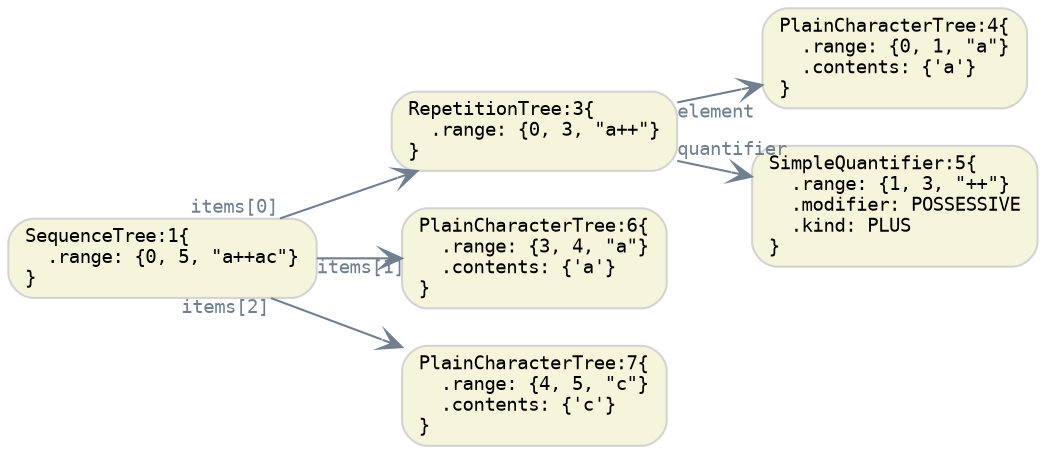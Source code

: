 digraph G {
  rankdir=LR;
  graph [fontname="Monospace", fontsize="11"]

  // default nodes
  node [fontname="Monospace", fontsize= "9", shape="box", style="rounded,filled", color="LightGray", fillcolor="Beige", fixedsize="false", width="0.75"]
  1[ label="SequenceTree:1\{\l  .range: \{0, 5, \"a++ac\"\}\l\}\l" ]
  3[ label="RepetitionTree:3\{\l  .range: \{0, 3, \"a++\"\}\l\}\l" ]
  4[ label="PlainCharacterTree:4\{\l  .range: \{0, 1, \"a\"\}\l  .contents: \{'a'\}\l\}\l" ]
  5[ label="SimpleQuantifier:5\{\l  .range: \{1, 3, \"++\"\}\l  .modifier: POSSESSIVE\l  .kind: PLUS\l\}\l" ]
  6[ label="PlainCharacterTree:6\{\l  .range: \{3, 4, \"a\"\}\l  .contents: \{'a'\}\l\}\l" ]
  7[ label="PlainCharacterTree:7\{\l  .range: \{4, 5, \"c\"\}\l  .contents: \{'c'\}\l\}\l" ]

  // default edges
  edge [fontname="Monospace", fontsize="9", style="solid", color="SlateGray", fontcolor="SlateGray", arrowhead="vee", arrowtail="none", dir="both"]
  3 -> 4 [ taillabel="element" ]
  3 -> 5 [ taillabel="quantifier" ]
  1 -> 3 [ taillabel="items[0]" ]
  1 -> 6 [ taillabel="items[1]" ]
  1 -> 7 [ taillabel="items[2]" ]
}
